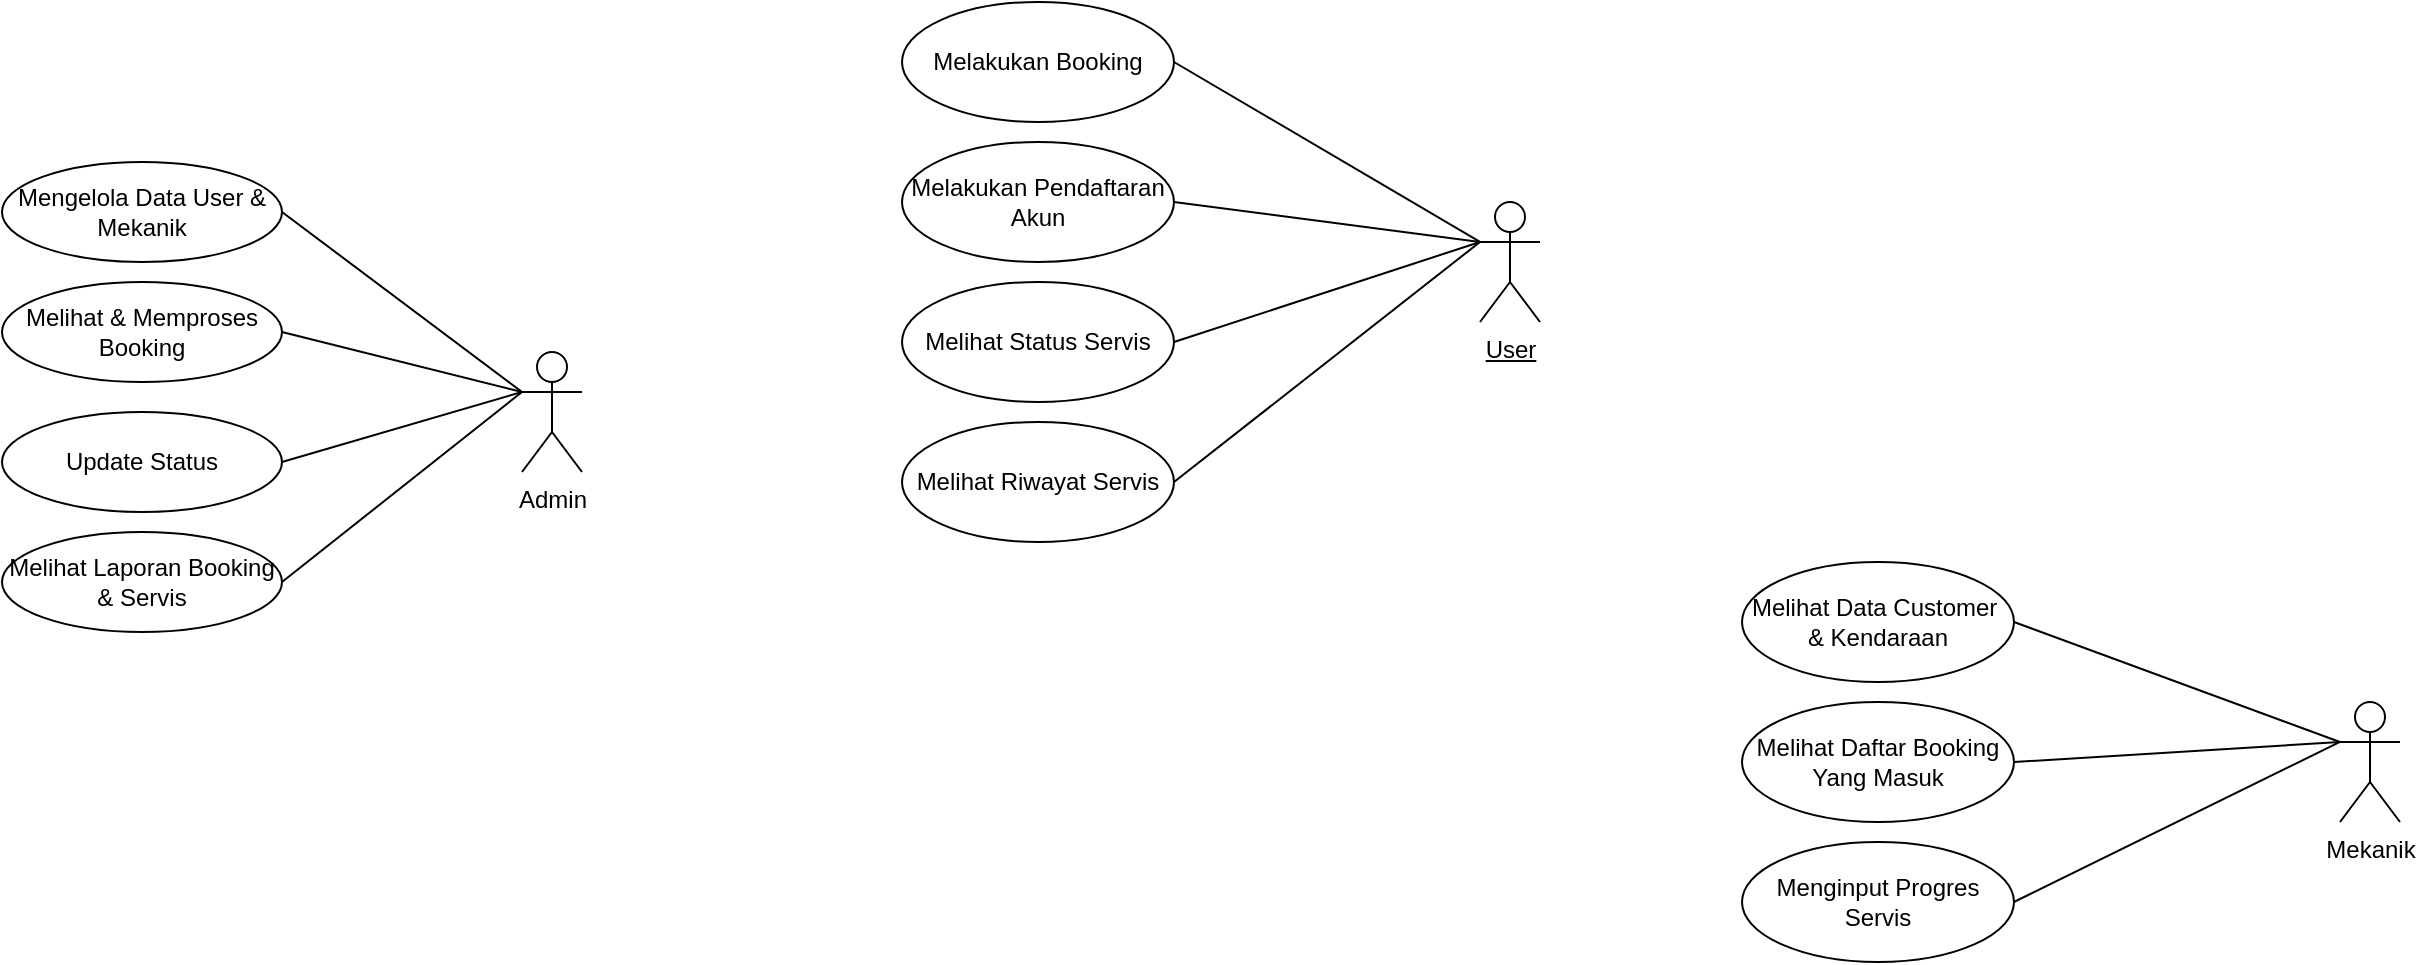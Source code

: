 <mxfile version="27.1.4" pages="4">
  <diagram id="R8mzYRcHwPkZwP7E-xdO" name="Use Case">
    <mxGraphModel dx="2556" dy="1229" grid="1" gridSize="10" guides="1" tooltips="1" connect="1" arrows="1" fold="1" page="1" pageScale="1" pageWidth="827" pageHeight="1169" math="0" shadow="0">
      <root>
        <mxCell id="0" />
        <mxCell id="1" parent="0" />
        <mxCell id="UBQA_25l4xfeIy-XqXxL-2" value="Admin" style="shape=umlActor;verticalLabelPosition=bottom;verticalAlign=top;html=1;outlineConnect=0;" vertex="1" parent="1">
          <mxGeometry x="-270" y="595" width="30" height="60" as="geometry" />
        </mxCell>
        <mxCell id="UBQA_25l4xfeIy-XqXxL-3" value="Mengelola Data User &amp;amp; Mekanik" style="ellipse;whiteSpace=wrap;html=1;" vertex="1" parent="1">
          <mxGeometry x="-530" y="500" width="140" height="50" as="geometry" />
        </mxCell>
        <mxCell id="UBQA_25l4xfeIy-XqXxL-4" value="" style="endArrow=none;html=1;rounded=0;entryX=0;entryY=0.333;entryDx=0;entryDy=0;entryPerimeter=0;exitX=1;exitY=0.5;exitDx=0;exitDy=0;" edge="1" parent="1" source="UBQA_25l4xfeIy-XqXxL-3" target="UBQA_25l4xfeIy-XqXxL-2">
          <mxGeometry width="50" height="50" relative="1" as="geometry">
            <mxPoint x="-390" y="625" as="sourcePoint" />
            <mxPoint x="-340" y="575" as="targetPoint" />
          </mxGeometry>
        </mxCell>
        <mxCell id="UBQA_25l4xfeIy-XqXxL-5" value="Melihat &amp;amp; Memproses Booking" style="ellipse;whiteSpace=wrap;html=1;" vertex="1" parent="1">
          <mxGeometry x="-530" y="560" width="140" height="50" as="geometry" />
        </mxCell>
        <mxCell id="UBQA_25l4xfeIy-XqXxL-6" value="" style="endArrow=none;html=1;rounded=0;entryX=0;entryY=0.333;entryDx=0;entryDy=0;entryPerimeter=0;exitX=1;exitY=0.5;exitDx=0;exitDy=0;" edge="1" parent="1" source="UBQA_25l4xfeIy-XqXxL-5" target="UBQA_25l4xfeIy-XqXxL-2">
          <mxGeometry width="50" height="50" relative="1" as="geometry">
            <mxPoint x="-370" y="599.71" as="sourcePoint" />
            <mxPoint x="-260" y="599.71" as="targetPoint" />
          </mxGeometry>
        </mxCell>
        <mxCell id="UBQA_25l4xfeIy-XqXxL-7" value="Update Status" style="ellipse;whiteSpace=wrap;html=1;" vertex="1" parent="1">
          <mxGeometry x="-530" y="625" width="140" height="50" as="geometry" />
        </mxCell>
        <mxCell id="UBQA_25l4xfeIy-XqXxL-8" value="" style="endArrow=none;html=1;rounded=0;entryX=0;entryY=0.333;entryDx=0;entryDy=0;entryPerimeter=0;exitX=1;exitY=0.5;exitDx=0;exitDy=0;" edge="1" parent="1" source="UBQA_25l4xfeIy-XqXxL-7" target="UBQA_25l4xfeIy-XqXxL-2">
          <mxGeometry width="50" height="50" relative="1" as="geometry">
            <mxPoint x="-370" y="625" as="sourcePoint" />
            <mxPoint x="-260" y="565" as="targetPoint" />
          </mxGeometry>
        </mxCell>
        <mxCell id="UBQA_25l4xfeIy-XqXxL-9" value="Melihat Laporan Booking &amp;amp; Servis" style="ellipse;whiteSpace=wrap;html=1;" vertex="1" parent="1">
          <mxGeometry x="-530" y="685" width="140" height="50" as="geometry" />
        </mxCell>
        <mxCell id="UBQA_25l4xfeIy-XqXxL-10" value="" style="endArrow=none;html=1;rounded=0;exitX=1;exitY=0.5;exitDx=0;exitDy=0;entryX=0;entryY=0.333;entryDx=0;entryDy=0;entryPerimeter=0;" edge="1" parent="1" source="UBQA_25l4xfeIy-XqXxL-9" target="UBQA_25l4xfeIy-XqXxL-2">
          <mxGeometry width="50" height="50" relative="1" as="geometry">
            <mxPoint x="-370" y="750" as="sourcePoint" />
            <mxPoint x="-280" y="525" as="targetPoint" />
          </mxGeometry>
        </mxCell>
        <mxCell id="UBQA_25l4xfeIy-XqXxL-20" value="&lt;u&gt;User&lt;/u&gt;" style="shape=umlActor;verticalLabelPosition=bottom;verticalAlign=top;html=1;outlineConnect=0;" vertex="1" parent="1">
          <mxGeometry x="209" y="520" width="30" height="60" as="geometry" />
        </mxCell>
        <mxCell id="UBQA_25l4xfeIy-XqXxL-21" value="Melakukan Booking" style="ellipse;whiteSpace=wrap;html=1;" vertex="1" parent="1">
          <mxGeometry x="-80" y="420" width="136" height="60" as="geometry" />
        </mxCell>
        <mxCell id="UBQA_25l4xfeIy-XqXxL-22" value="" style="endArrow=none;html=1;rounded=0;entryX=0;entryY=0.333;entryDx=0;entryDy=0;entryPerimeter=0;exitX=1;exitY=0.5;exitDx=0;exitDy=0;" edge="1" parent="1" source="UBQA_25l4xfeIy-XqXxL-21" target="UBQA_25l4xfeIy-XqXxL-20">
          <mxGeometry width="50" height="50" relative="1" as="geometry">
            <mxPoint x="139" y="580" as="sourcePoint" />
            <mxPoint x="189" y="530" as="targetPoint" />
          </mxGeometry>
        </mxCell>
        <mxCell id="UBQA_25l4xfeIy-XqXxL-23" value="Melakukan Pendaftaran Akun" style="ellipse;whiteSpace=wrap;html=1;" vertex="1" parent="1">
          <mxGeometry x="-80" y="490" width="136" height="60" as="geometry" />
        </mxCell>
        <mxCell id="UBQA_25l4xfeIy-XqXxL-24" value="" style="endArrow=none;html=1;rounded=0;entryX=0;entryY=0.333;entryDx=0;entryDy=0;entryPerimeter=0;exitX=1;exitY=0.5;exitDx=0;exitDy=0;" edge="1" parent="1" source="UBQA_25l4xfeIy-XqXxL-23" target="UBQA_25l4xfeIy-XqXxL-20">
          <mxGeometry width="50" height="50" relative="1" as="geometry">
            <mxPoint x="79" y="489.67" as="sourcePoint" />
            <mxPoint x="232" y="489.67" as="targetPoint" />
          </mxGeometry>
        </mxCell>
        <mxCell id="UBQA_25l4xfeIy-XqXxL-25" value="Melihat Status Servis" style="ellipse;whiteSpace=wrap;html=1;" vertex="1" parent="1">
          <mxGeometry x="-80" y="560" width="136" height="60" as="geometry" />
        </mxCell>
        <mxCell id="UBQA_25l4xfeIy-XqXxL-26" value="" style="endArrow=none;html=1;rounded=0;entryX=0;entryY=0.333;entryDx=0;entryDy=0;entryPerimeter=0;exitX=1;exitY=0.5;exitDx=0;exitDy=0;" edge="1" parent="1" source="UBQA_25l4xfeIy-XqXxL-25" target="UBQA_25l4xfeIy-XqXxL-20">
          <mxGeometry width="50" height="50" relative="1" as="geometry">
            <mxPoint x="59" y="580" as="sourcePoint" />
            <mxPoint x="212" y="510" as="targetPoint" />
          </mxGeometry>
        </mxCell>
        <mxCell id="UBQA_25l4xfeIy-XqXxL-27" value="Melihat Riwayat Servis" style="ellipse;whiteSpace=wrap;html=1;" vertex="1" parent="1">
          <mxGeometry x="-80" y="630" width="136" height="60" as="geometry" />
        </mxCell>
        <mxCell id="UBQA_25l4xfeIy-XqXxL-28" value="" style="endArrow=none;html=1;rounded=0;exitX=1;exitY=0.5;exitDx=0;exitDy=0;entryX=0;entryY=0.333;entryDx=0;entryDy=0;entryPerimeter=0;" edge="1" parent="1" source="UBQA_25l4xfeIy-XqXxL-27" target="UBQA_25l4xfeIy-XqXxL-20">
          <mxGeometry width="50" height="50" relative="1" as="geometry">
            <mxPoint x="69" y="710" as="sourcePoint" />
            <mxPoint x="209" y="450" as="targetPoint" />
          </mxGeometry>
        </mxCell>
        <mxCell id="UBQA_25l4xfeIy-XqXxL-30" value="Mekanik" style="shape=umlActor;verticalLabelPosition=bottom;verticalAlign=top;html=1;outlineConnect=0;" vertex="1" parent="1">
          <mxGeometry x="639" y="770" width="30" height="60" as="geometry" />
        </mxCell>
        <mxCell id="UBQA_25l4xfeIy-XqXxL-31" value="Melihat Data Customer&amp;nbsp; &amp;amp;&lt;span style=&quot;background-color: transparent; color: light-dark(rgb(0, 0, 0), rgb(255, 255, 255));&quot;&gt;&amp;nbsp;Kendaraan&lt;/span&gt;" style="ellipse;whiteSpace=wrap;html=1;" vertex="1" parent="1">
          <mxGeometry x="340" y="700" width="136" height="60" as="geometry" />
        </mxCell>
        <mxCell id="UBQA_25l4xfeIy-XqXxL-32" value="" style="endArrow=none;html=1;rounded=0;entryX=0;entryY=0.333;entryDx=0;entryDy=0;entryPerimeter=0;exitX=1;exitY=0.5;exitDx=0;exitDy=0;" edge="1" parent="1" source="UBQA_25l4xfeIy-XqXxL-31" target="UBQA_25l4xfeIy-XqXxL-30">
          <mxGeometry width="50" height="50" relative="1" as="geometry">
            <mxPoint x="519" y="800" as="sourcePoint" />
            <mxPoint x="569" y="750" as="targetPoint" />
          </mxGeometry>
        </mxCell>
        <mxCell id="UBQA_25l4xfeIy-XqXxL-33" value="Melihat Daftar Booking Yang Masuk" style="ellipse;whiteSpace=wrap;html=1;" vertex="1" parent="1">
          <mxGeometry x="340" y="770" width="136" height="60" as="geometry" />
        </mxCell>
        <mxCell id="UBQA_25l4xfeIy-XqXxL-34" value="" style="endArrow=none;html=1;rounded=0;exitX=1;exitY=0.5;exitDx=0;exitDy=0;entryX=0;entryY=0.333;entryDx=0;entryDy=0;entryPerimeter=0;" edge="1" parent="1" source="UBQA_25l4xfeIy-XqXxL-33" target="UBQA_25l4xfeIy-XqXxL-30">
          <mxGeometry width="50" height="50" relative="1" as="geometry">
            <mxPoint x="479" y="730" as="sourcePoint" />
            <mxPoint x="632" y="730" as="targetPoint" />
          </mxGeometry>
        </mxCell>
        <mxCell id="UBQA_25l4xfeIy-XqXxL-35" value="Menginput Progres Servis" style="ellipse;whiteSpace=wrap;html=1;" vertex="1" parent="1">
          <mxGeometry x="340" y="840" width="136" height="60" as="geometry" />
        </mxCell>
        <mxCell id="UBQA_25l4xfeIy-XqXxL-36" value="" style="endArrow=none;html=1;rounded=0;exitX=1;exitY=0.5;exitDx=0;exitDy=0;entryX=0;entryY=0.333;entryDx=0;entryDy=0;entryPerimeter=0;" edge="1" parent="1" source="UBQA_25l4xfeIy-XqXxL-35" target="UBQA_25l4xfeIy-XqXxL-30">
          <mxGeometry width="50" height="50" relative="1" as="geometry">
            <mxPoint x="479" y="860" as="sourcePoint" />
            <mxPoint x="629" y="730" as="targetPoint" />
          </mxGeometry>
        </mxCell>
      </root>
    </mxGraphModel>
  </diagram>
  <diagram name="ERD" id="cfLSvMZXCDpiU6iFN9om">
    <mxGraphModel grid="1" page="1" gridSize="10" guides="1" tooltips="1" connect="1" arrows="1" fold="1" pageScale="1" pageWidth="827" pageHeight="1169" math="0" shadow="0">
      <root>
        <mxCell id="0" />
        <mxCell id="1" parent="0" />
        <mxCell id="5Hfmln3Yv0atDt86Na0J-2" value="customer" style="rounded=0;whiteSpace=wrap;html=1;" vertex="1" parent="1">
          <mxGeometry x="320" y="420" width="120" height="60" as="geometry" />
        </mxCell>
        <mxCell id="5Hfmln3Yv0atDt86Na0J-4" value="nama_customer" style="ellipse;whiteSpace=wrap;html=1;" vertex="1" parent="1">
          <mxGeometry x="325" y="310" width="110" height="60" as="geometry" />
        </mxCell>
        <mxCell id="5Hfmln3Yv0atDt86Na0J-7" value="kendaraan" style="ellipse;whiteSpace=wrap;html=1;" vertex="1" parent="1">
          <mxGeometry x="180" y="415" width="110" height="70" as="geometry" />
        </mxCell>
        <mxCell id="5Hfmln3Yv0atDt86Na0J-26" value="booking" style="rhombus;whiteSpace=wrap;html=1;" vertex="1" parent="1">
          <mxGeometry x="612.5" y="410" width="80" height="80" as="geometry" />
        </mxCell>
        <mxCell id="5Hfmln3Yv0atDt86Na0J-28" value="id_customer" style="ellipse;whiteSpace=wrap;html=1;" vertex="1" parent="1">
          <mxGeometry x="605" y="290" width="95" height="60" as="geometry" />
        </mxCell>
        <mxCell id="5Hfmln3Yv0atDt86Na0J-30" value="no_&lt;span style=&quot;background-color: transparent; color: light-dark(rgb(0, 0, 0), rgb(255, 255, 255));&quot;&gt;telp&lt;/span&gt;" style="ellipse;whiteSpace=wrap;html=1;" vertex="1" parent="1">
          <mxGeometry x="525" y="340" width="80" height="60" as="geometry" />
        </mxCell>
        <mxCell id="5Hfmln3Yv0atDt86Na0J-32" value="alamat" style="ellipse;whiteSpace=wrap;html=1;" vertex="1" parent="1">
          <mxGeometry x="692.5" y="340" width="80" height="60" as="geometry" />
        </mxCell>
        <mxCell id="5Hfmln3Yv0atDt86Na0J-34" value="harga" style="ellipse;whiteSpace=wrap;html=1;" vertex="1" parent="1">
          <mxGeometry x="692.5" y="500" width="82.5" height="60" as="geometry" />
        </mxCell>
        <mxCell id="5Hfmln3Yv0atDt86Na0J-38" value="kendaraan" style="ellipse;whiteSpace=wrap;html=1;" vertex="1" parent="1">
          <mxGeometry x="525" y="500" width="85" height="60" as="geometry" />
        </mxCell>
        <mxCell id="5Hfmln3Yv0atDt86Na0J-41" value="id_mekanik" style="ellipse;whiteSpace=wrap;html=1;" vertex="1" parent="1">
          <mxGeometry x="1105.12" y="260" width="89.76" height="60" as="geometry" />
        </mxCell>
        <mxCell id="5Hfmln3Yv0atDt86Na0J-43" value="tanggal_masuk" style="ellipse;whiteSpace=wrap;html=1;" vertex="1" parent="1">
          <mxGeometry x="1020" y="310" width="90" height="60" as="geometry" />
        </mxCell>
        <mxCell id="5Hfmln3Yv0atDt86Na0J-45" value="tanggal_selesai" style="ellipse;whiteSpace=wrap;html=1;" vertex="1" parent="1">
          <mxGeometry x="1189.88" y="310" width="90" height="60" as="geometry" />
        </mxCell>
        <mxCell id="5Hfmln3Yv0atDt86Na0J-47" value="status&amp;nbsp;" style="ellipse;whiteSpace=wrap;html=1;" vertex="1" parent="1">
          <mxGeometry x="1020" y="525" width="99.76" height="60" as="geometry" />
        </mxCell>
        <mxCell id="5Hfmln3Yv0atDt86Na0J-52" value="kendaraan" style="ellipse;whiteSpace=wrap;html=1;" vertex="1" parent="1">
          <mxGeometry x="1180" y="527.5" width="90" height="60" as="geometry" />
        </mxCell>
        <mxCell id="5Hfmln3Yv0atDt86Na0J-54" value="servis" style="rhombus;whiteSpace=wrap;html=1;" vertex="1" parent="1">
          <mxGeometry x="1110.12" y="410" width="80" height="80" as="geometry" />
        </mxCell>
        <mxCell id="5Hfmln3Yv0atDt86Na0J-55" value="mekanik" style="rounded=0;whiteSpace=wrap;html=1;" vertex="1" parent="1">
          <mxGeometry x="827" y="420" width="120" height="60" as="geometry" />
        </mxCell>
        <mxCell id="5Hfmln3Yv0atDt86Na0J-61" value="id_mekanik" style="ellipse;whiteSpace=wrap;html=1;" vertex="1" parent="1">
          <mxGeometry x="790" y="300" width="95" height="60" as="geometry" />
        </mxCell>
        <mxCell id="5Hfmln3Yv0atDt86Na0J-64" value="" style="endArrow=none;html=1;rounded=0;entryX=0;entryY=0.5;entryDx=0;entryDy=0;exitX=1;exitY=0.5;exitDx=0;exitDy=0;" edge="1" parent="1" source="5Hfmln3Yv0atDt86Na0J-7" target="5Hfmln3Yv0atDt86Na0J-2">
          <mxGeometry width="50" height="50" relative="1" as="geometry">
            <mxPoint x="250" y="530" as="sourcePoint" />
            <mxPoint x="300" y="480" as="targetPoint" />
          </mxGeometry>
        </mxCell>
        <mxCell id="5Hfmln3Yv0atDt86Na0J-65" value="nama_mekanik" style="ellipse;whiteSpace=wrap;html=1;" vertex="1" parent="1">
          <mxGeometry x="900" y="300" width="90" height="60" as="geometry" />
        </mxCell>
        <mxCell id="5Hfmln3Yv0atDt86Na0J-67" value="spesialis" style="ellipse;whiteSpace=wrap;html=1;" vertex="1" parent="1">
          <mxGeometry x="790" y="535" width="80" height="55" as="geometry" />
        </mxCell>
        <mxCell id="5Hfmln3Yv0atDt86Na0J-69" value="no_telp" style="ellipse;whiteSpace=wrap;html=1;" vertex="1" parent="1">
          <mxGeometry x="900" y="537.5" width="80" height="50" as="geometry" />
        </mxCell>
        <mxCell id="5Hfmln3Yv0atDt86Na0J-71" value="" style="endArrow=none;html=1;rounded=0;exitX=1;exitY=0.5;exitDx=0;exitDy=0;entryX=0;entryY=0.5;entryDx=0;entryDy=0;" edge="1" parent="1" source="5Hfmln3Yv0atDt86Na0J-55" target="5Hfmln3Yv0atDt86Na0J-54">
          <mxGeometry width="50" height="50" relative="1" as="geometry">
            <mxPoint x="1010" y="480" as="sourcePoint" />
            <mxPoint x="1060" y="430" as="targetPoint" />
          </mxGeometry>
        </mxCell>
        <mxCell id="5Hfmln3Yv0atDt86Na0J-73" value="" style="endArrow=none;html=1;rounded=0;entryX=0;entryY=0;entryDx=0;entryDy=0;exitX=0.669;exitY=1.021;exitDx=0;exitDy=0;exitPerimeter=0;" edge="1" parent="1" source="5Hfmln3Yv0atDt86Na0J-43" target="5Hfmln3Yv0atDt86Na0J-54">
          <mxGeometry width="50" height="50" relative="1" as="geometry">
            <mxPoint x="1050" y="530" as="sourcePoint" />
            <mxPoint x="1100" y="480" as="targetPoint" />
          </mxGeometry>
        </mxCell>
        <mxCell id="5Hfmln3Yv0atDt86Na0J-74" value="" style="endArrow=none;html=1;rounded=0;exitX=0.5;exitY=0;exitDx=0;exitDy=0;" edge="1" parent="1" source="5Hfmln3Yv0atDt86Na0J-54" target="5Hfmln3Yv0atDt86Na0J-41">
          <mxGeometry width="50" height="50" relative="1" as="geometry">
            <mxPoint x="1130" y="420" as="sourcePoint" />
            <mxPoint x="1180" y="370" as="targetPoint" />
          </mxGeometry>
        </mxCell>
        <mxCell id="5Hfmln3Yv0atDt86Na0J-75" value="" style="endArrow=none;html=1;rounded=0;exitX=1;exitY=0;exitDx=0;exitDy=0;entryX=0.329;entryY=1.036;entryDx=0;entryDy=0;entryPerimeter=0;" edge="1" parent="1" source="5Hfmln3Yv0atDt86Na0J-54" target="5Hfmln3Yv0atDt86Na0J-45">
          <mxGeometry width="50" height="50" relative="1" as="geometry">
            <mxPoint x="1260" y="460" as="sourcePoint" />
            <mxPoint x="1310" y="410" as="targetPoint" />
          </mxGeometry>
        </mxCell>
        <mxCell id="5Hfmln3Yv0atDt86Na0J-76" value="" style="endArrow=none;html=1;rounded=0;entryX=0;entryY=1;entryDx=0;entryDy=0;exitX=0.5;exitY=0;exitDx=0;exitDy=0;" edge="1" parent="1" source="5Hfmln3Yv0atDt86Na0J-47" target="5Hfmln3Yv0atDt86Na0J-54">
          <mxGeometry width="50" height="50" relative="1" as="geometry">
            <mxPoint x="1030" y="540" as="sourcePoint" />
            <mxPoint x="1080" y="490" as="targetPoint" />
          </mxGeometry>
        </mxCell>
        <mxCell id="5Hfmln3Yv0atDt86Na0J-78" value="" style="endArrow=none;html=1;rounded=0;entryX=1;entryY=1;entryDx=0;entryDy=0;exitX=0.5;exitY=0;exitDx=0;exitDy=0;" edge="1" parent="1" source="5Hfmln3Yv0atDt86Na0J-52" target="5Hfmln3Yv0atDt86Na0J-54">
          <mxGeometry width="50" height="50" relative="1" as="geometry">
            <mxPoint x="1230" y="520" as="sourcePoint" />
            <mxPoint x="1280" y="470" as="targetPoint" />
          </mxGeometry>
        </mxCell>
        <mxCell id="5Hfmln3Yv0atDt86Na0J-79" value="" style="endArrow=none;html=1;rounded=0;entryX=0.5;entryY=1;entryDx=0;entryDy=0;exitX=0.75;exitY=0;exitDx=0;exitDy=0;" edge="1" parent="1" source="5Hfmln3Yv0atDt86Na0J-55" target="5Hfmln3Yv0atDt86Na0J-65">
          <mxGeometry width="50" height="50" relative="1" as="geometry">
            <mxPoint x="940" y="430" as="sourcePoint" />
            <mxPoint x="990" y="380" as="targetPoint" />
          </mxGeometry>
        </mxCell>
        <mxCell id="5Hfmln3Yv0atDt86Na0J-80" value="" style="endArrow=none;html=1;rounded=0;entryX=0.5;entryY=1;entryDx=0;entryDy=0;exitX=0.25;exitY=0;exitDx=0;exitDy=0;" edge="1" parent="1" source="5Hfmln3Yv0atDt86Na0J-55" target="5Hfmln3Yv0atDt86Na0J-61">
          <mxGeometry width="50" height="50" relative="1" as="geometry">
            <mxPoint x="810" y="440" as="sourcePoint" />
            <mxPoint x="860" y="390" as="targetPoint" />
          </mxGeometry>
        </mxCell>
        <mxCell id="5Hfmln3Yv0atDt86Na0J-81" value="" style="endArrow=none;html=1;rounded=0;entryX=0.25;entryY=1;entryDx=0;entryDy=0;exitX=0.5;exitY=0;exitDx=0;exitDy=0;" edge="1" parent="1" source="5Hfmln3Yv0atDt86Na0J-67" target="5Hfmln3Yv0atDt86Na0J-55">
          <mxGeometry width="50" height="50" relative="1" as="geometry">
            <mxPoint x="830" y="550" as="sourcePoint" />
            <mxPoint x="880" y="500" as="targetPoint" />
          </mxGeometry>
        </mxCell>
        <mxCell id="5Hfmln3Yv0atDt86Na0J-82" value="" style="endArrow=none;html=1;rounded=0;entryX=0.75;entryY=1;entryDx=0;entryDy=0;exitX=0.5;exitY=0;exitDx=0;exitDy=0;" edge="1" parent="1" source="5Hfmln3Yv0atDt86Na0J-69" target="5Hfmln3Yv0atDt86Na0J-55">
          <mxGeometry width="50" height="50" relative="1" as="geometry">
            <mxPoint x="930" y="540" as="sourcePoint" />
            <mxPoint x="980" y="490" as="targetPoint" />
          </mxGeometry>
        </mxCell>
        <mxCell id="5Hfmln3Yv0atDt86Na0J-83" value="" style="endArrow=none;html=1;rounded=0;exitX=1;exitY=0.5;exitDx=0;exitDy=0;entryX=0;entryY=0.5;entryDx=0;entryDy=0;" edge="1" parent="1" source="5Hfmln3Yv0atDt86Na0J-26" target="5Hfmln3Yv0atDt86Na0J-55">
          <mxGeometry width="50" height="50" relative="1" as="geometry">
            <mxPoint x="730" y="490" as="sourcePoint" />
            <mxPoint x="780" y="440" as="targetPoint" />
          </mxGeometry>
        </mxCell>
        <mxCell id="5Hfmln3Yv0atDt86Na0J-84" value="" style="endArrow=none;html=1;rounded=0;exitX=1;exitY=0;exitDx=0;exitDy=0;" edge="1" parent="1" source="5Hfmln3Yv0atDt86Na0J-38" target="5Hfmln3Yv0atDt86Na0J-26">
          <mxGeometry width="50" height="50" relative="1" as="geometry">
            <mxPoint x="620" y="580" as="sourcePoint" />
            <mxPoint x="670" y="530" as="targetPoint" />
          </mxGeometry>
        </mxCell>
        <mxCell id="5Hfmln3Yv0atDt86Na0J-85" value="" style="endArrow=none;html=1;rounded=0;entryX=1;entryY=1;entryDx=0;entryDy=0;exitX=0;exitY=0;exitDx=0;exitDy=0;" edge="1" parent="1" source="5Hfmln3Yv0atDt86Na0J-34" target="5Hfmln3Yv0atDt86Na0J-26">
          <mxGeometry width="50" height="50" relative="1" as="geometry">
            <mxPoint x="640" y="600" as="sourcePoint" />
            <mxPoint x="690" y="550" as="targetPoint" />
          </mxGeometry>
        </mxCell>
        <mxCell id="5Hfmln3Yv0atDt86Na0J-87" value="" style="endArrow=none;html=1;rounded=0;entryX=1;entryY=1;entryDx=0;entryDy=0;exitX=0;exitY=0;exitDx=0;exitDy=0;" edge="1" parent="1" source="5Hfmln3Yv0atDt86Na0J-26" target="5Hfmln3Yv0atDt86Na0J-30">
          <mxGeometry width="50" height="50" relative="1" as="geometry">
            <mxPoint x="530" y="510" as="sourcePoint" />
            <mxPoint x="580" y="460" as="targetPoint" />
          </mxGeometry>
        </mxCell>
        <mxCell id="5Hfmln3Yv0atDt86Na0J-88" value="" style="endArrow=none;html=1;rounded=0;entryX=0;entryY=1;entryDx=0;entryDy=0;exitX=1;exitY=0;exitDx=0;exitDy=0;" edge="1" parent="1" source="5Hfmln3Yv0atDt86Na0J-26" target="5Hfmln3Yv0atDt86Na0J-32">
          <mxGeometry width="50" height="50" relative="1" as="geometry">
            <mxPoint x="680" y="465" as="sourcePoint" />
            <mxPoint x="730" y="415" as="targetPoint" />
          </mxGeometry>
        </mxCell>
        <mxCell id="5Hfmln3Yv0atDt86Na0J-89" value="" style="endArrow=none;html=1;rounded=0;entryX=0.5;entryY=0;entryDx=0;entryDy=0;" edge="1" parent="1" source="5Hfmln3Yv0atDt86Na0J-28" target="5Hfmln3Yv0atDt86Na0J-26">
          <mxGeometry width="50" height="50" relative="1" as="geometry">
            <mxPoint x="652.5" y="400" as="sourcePoint" />
            <mxPoint x="650" y="410" as="targetPoint" />
          </mxGeometry>
        </mxCell>
        <mxCell id="5Hfmln3Yv0atDt86Na0J-90" value="" style="endArrow=none;html=1;rounded=0;exitX=1;exitY=0.5;exitDx=0;exitDy=0;entryX=0;entryY=0.5;entryDx=0;entryDy=0;curved=0;labelBackgroundColor=default;" edge="1" parent="1" source="5Hfmln3Yv0atDt86Na0J-2" target="5Hfmln3Yv0atDt86Na0J-26">
          <mxGeometry width="50" height="50" relative="1" as="geometry">
            <mxPoint x="490" y="480" as="sourcePoint" />
            <mxPoint x="540" y="430" as="targetPoint" />
          </mxGeometry>
        </mxCell>
        <mxCell id="5Hfmln3Yv0atDt86Na0J-91" value="" style="endArrow=none;html=1;rounded=0;entryX=0.5;entryY=1;entryDx=0;entryDy=0;" edge="1" parent="1" source="5Hfmln3Yv0atDt86Na0J-2" target="5Hfmln3Yv0atDt86Na0J-4">
          <mxGeometry width="50" height="50" relative="1" as="geometry">
            <mxPoint x="380" y="399.289" as="sourcePoint" />
            <mxPoint x="380" y="390" as="targetPoint" />
          </mxGeometry>
        </mxCell>
        <mxCell id="5Hfmln3Yv0atDt86Na0J-93" value="" style="endArrow=none;html=1;rounded=0;" edge="1" parent="1" source="5Hfmln3Yv0atDt86Na0J-54" target="5Hfmln3Yv0atDt86Na0J-94">
          <mxGeometry width="50" height="50" relative="1" as="geometry">
            <mxPoint x="1190" y="500" as="sourcePoint" />
            <mxPoint x="1260.711" y="450" as="targetPoint" />
          </mxGeometry>
        </mxCell>
        <mxCell id="5Hfmln3Yv0atDt86Na0J-94" value="detail servis" style="rounded=0;whiteSpace=wrap;html=1;" vertex="1" parent="1">
          <mxGeometry x="1370.001" y="420" width="120" height="60" as="geometry" />
        </mxCell>
        <mxCell id="5Hfmln3Yv0atDt86Na0J-95" value="" style="endArrow=none;html=1;rounded=0;" edge="1" parent="1" source="5Hfmln3Yv0atDt86Na0J-54" target="5Hfmln3Yv0atDt86Na0J-96">
          <mxGeometry width="50" height="50" relative="1" as="geometry">
            <mxPoint x="1150" y="540" as="sourcePoint" />
            <mxPoint x="1150" y="560.711" as="targetPoint" />
          </mxGeometry>
        </mxCell>
        <mxCell id="5Hfmln3Yv0atDt86Na0J-96" value="servis_id" style="ellipse;whiteSpace=wrap;html=1;" vertex="1" parent="1">
          <mxGeometry x="1105.12" y="585" width="90" height="59.29" as="geometry" />
        </mxCell>
        <mxCell id="5Hfmln3Yv0atDt86Na0J-98" value="" style="endArrow=none;html=1;rounded=0;" edge="1" parent="1" source="5Hfmln3Yv0atDt86Na0J-94" target="5Hfmln3Yv0atDt86Na0J-99">
          <mxGeometry width="50" height="50" relative="1" as="geometry">
            <mxPoint x="1430.001" y="399.289" as="sourcePoint" />
            <mxPoint x="1430.001" y="349.289" as="targetPoint" />
          </mxGeometry>
        </mxCell>
        <mxCell id="5Hfmln3Yv0atDt86Na0J-99" value="servis_id" style="ellipse;whiteSpace=wrap;html=1;" vertex="1" parent="1">
          <mxGeometry x="1385" y="304.64" width="90" height="50.71" as="geometry" />
        </mxCell>
        <mxCell id="5Hfmln3Yv0atDt86Na0J-105" value="jumlah" style="ellipse;whiteSpace=wrap;html=1;" vertex="1" parent="1">
          <mxGeometry x="1320" y="530" width="80" height="50" as="geometry" />
        </mxCell>
        <mxCell id="5Hfmln3Yv0atDt86Na0J-106" value="harga_satuan" style="ellipse;whiteSpace=wrap;html=1;" vertex="1" parent="1">
          <mxGeometry x="1440" y="527.5" width="80" height="52.5" as="geometry" />
        </mxCell>
        <mxCell id="5Hfmln3Yv0atDt86Na0J-107" value="" style="endArrow=none;html=1;rounded=0;entryX=0.25;entryY=1;entryDx=0;entryDy=0;exitX=0.5;exitY=0;exitDx=0;exitDy=0;" edge="1" parent="1" source="5Hfmln3Yv0atDt86Na0J-105" target="5Hfmln3Yv0atDt86Na0J-94">
          <mxGeometry width="50" height="50" relative="1" as="geometry">
            <mxPoint x="1380" y="640" as="sourcePoint" />
            <mxPoint x="1430" y="590" as="targetPoint" />
          </mxGeometry>
        </mxCell>
        <mxCell id="5Hfmln3Yv0atDt86Na0J-108" value="" style="endArrow=none;html=1;rounded=0;entryX=0.75;entryY=1;entryDx=0;entryDy=0;exitX=0.5;exitY=0;exitDx=0;exitDy=0;" edge="1" parent="1" source="5Hfmln3Yv0atDt86Na0J-106" target="5Hfmln3Yv0atDt86Na0J-94">
          <mxGeometry width="50" height="50" relative="1" as="geometry">
            <mxPoint x="1450" y="660" as="sourcePoint" />
            <mxPoint x="1500" y="610" as="targetPoint" />
          </mxGeometry>
        </mxCell>
        <mxCell id="aLCFLHjFi493bA3_TyHB-1" value="" style="endArrow=none;html=1;rounded=0;entryX=0.5;entryY=1;entryDx=0;entryDy=0;exitX=0.5;exitY=0;exitDx=0;exitDy=0;" edge="1" parent="1" source="aLCFLHjFi493bA3_TyHB-3" target="5Hfmln3Yv0atDt86Na0J-2">
          <mxGeometry width="50" height="50" relative="1" as="geometry">
            <mxPoint x="380" y="560" as="sourcePoint" />
            <mxPoint x="390" y="500" as="targetPoint" />
          </mxGeometry>
        </mxCell>
        <mxCell id="aLCFLHjFi493bA3_TyHB-3" value="id_customer" style="ellipse;whiteSpace=wrap;html=1;" vertex="1" parent="1">
          <mxGeometry x="335" y="537.5" width="90" height="55" as="geometry" />
        </mxCell>
        <mxCell id="aLCFLHjFi493bA3_TyHB-15" value="" style="shape=partialRectangle;whiteSpace=wrap;html=1;right=0;top=0;bottom=0;fillColor=none;routingCenterX=-0.5;" vertex="1" parent="1">
          <mxGeometry x="598" y="440" width="7" height="20" as="geometry" />
        </mxCell>
        <mxCell id="aLCFLHjFi493bA3_TyHB-16" value="" style="shape=partialRectangle;whiteSpace=wrap;html=1;top=0;bottom=0;fillColor=none;" vertex="1" parent="1">
          <mxGeometry x="1340" y="440" width="10" height="20" as="geometry" />
        </mxCell>
        <mxCell id="aLCFLHjFi493bA3_TyHB-17" value="" style="shape=partialRectangle;whiteSpace=wrap;html=1;right=0;top=0;bottom=0;fillColor=none;routingCenterX=-0.5;" vertex="1" parent="1">
          <mxGeometry x="817" y="440" width="10" height="20" as="geometry" />
        </mxCell>
        <mxCell id="aLCFLHjFi493bA3_TyHB-25" value="" style="shape=partialRectangle;whiteSpace=wrap;html=1;right=0;top=0;bottom=0;fillColor=none;routingCenterX=-0.5;" vertex="1" parent="1">
          <mxGeometry x="1105" y="440" width="5" height="20" as="geometry" />
        </mxCell>
      </root>
    </mxGraphModel>
  </diagram>
  <diagram id="qoQNEd6I6heRLG3mdCHP" name="CDM">
    <mxGraphModel grid="1" page="1" gridSize="10" guides="1" tooltips="1" connect="1" arrows="1" fold="1" pageScale="1" pageWidth="827" pageHeight="1169" math="0" shadow="0">
      <root>
        <mxCell id="0" />
        <mxCell id="1" parent="0" />
        <mxCell id="XKNDQUs4iomfCCcJHiu7-1" value="Customer" style="swimlane;whiteSpace=wrap;html=1;startSize=23;" vertex="1" parent="1">
          <mxGeometry x="110" y="150" width="160" height="200" as="geometry">
            <mxRectangle x="110" y="150" width="80" height="30" as="alternateBounds" />
          </mxGeometry>
        </mxCell>
        <mxCell id="XKNDQUs4iomfCCcJHiu7-2" value="id_customer (PK)" style="text;html=1;align=center;verticalAlign=middle;whiteSpace=wrap;rounded=0;" vertex="1" parent="XKNDQUs4iomfCCcJHiu7-1">
          <mxGeometry y="50" width="123" height="20" as="geometry" />
        </mxCell>
        <mxCell id="XKNDQUs4iomfCCcJHiu7-3" value="nama" style="text;html=1;align=center;verticalAlign=middle;whiteSpace=wrap;rounded=0;" vertex="1" parent="XKNDQUs4iomfCCcJHiu7-1">
          <mxGeometry x="16" y="74" width="27" height="20" as="geometry" />
        </mxCell>
        <mxCell id="XKNDQUs4iomfCCcJHiu7-4" value="no_telp" style="text;html=1;align=center;verticalAlign=middle;whiteSpace=wrap;rounded=0;" vertex="1" parent="XKNDQUs4iomfCCcJHiu7-1">
          <mxGeometry x="12" y="102" width="45" height="20" as="geometry" />
        </mxCell>
        <mxCell id="XKNDQUs4iomfCCcJHiu7-5" value="alamat" style="text;html=1;align=center;verticalAlign=middle;whiteSpace=wrap;rounded=0;" vertex="1" parent="XKNDQUs4iomfCCcJHiu7-1">
          <mxGeometry x="12" y="131" width="40" height="20" as="geometry" />
        </mxCell>
        <mxCell id="XKNDQUs4iomfCCcJHiu7-6" value="Kendaraan" style="text;html=1;align=center;verticalAlign=middle;whiteSpace=wrap;rounded=0;" vertex="1" parent="XKNDQUs4iomfCCcJHiu7-1">
          <mxGeometry x="12" y="161" width="56" height="20" as="geometry" />
        </mxCell>
        <mxCell id="XKNDQUs4iomfCCcJHiu7-11" value="Mekanik" style="swimlane;whiteSpace=wrap;html=1;startSize=23;" vertex="1" parent="1">
          <mxGeometry x="333" y="150" width="160" height="170" as="geometry">
            <mxRectangle x="110" y="150" width="80" height="30" as="alternateBounds" />
          </mxGeometry>
        </mxCell>
        <mxCell id="XKNDQUs4iomfCCcJHiu7-12" value="id_mekanik (PK)" style="text;html=1;align=center;verticalAlign=middle;whiteSpace=wrap;rounded=0;" vertex="1" parent="XKNDQUs4iomfCCcJHiu7-11">
          <mxGeometry y="50" width="123" height="20" as="geometry" />
        </mxCell>
        <mxCell id="XKNDQUs4iomfCCcJHiu7-13" value="nama" style="text;html=1;align=center;verticalAlign=middle;whiteSpace=wrap;rounded=0;" vertex="1" parent="XKNDQUs4iomfCCcJHiu7-11">
          <mxGeometry x="16" y="74" width="27" height="20" as="geometry" />
        </mxCell>
        <mxCell id="XKNDQUs4iomfCCcJHiu7-14" value="&lt;p&gt;spesialis&lt;/p&gt;" style="text;html=1;align=center;verticalAlign=middle;whiteSpace=wrap;rounded=0;" vertex="1" parent="XKNDQUs4iomfCCcJHiu7-11">
          <mxGeometry x="12" y="102" width="45" height="20" as="geometry" />
        </mxCell>
        <mxCell id="XKNDQUs4iomfCCcJHiu7-15" value="no_telp" style="text;html=1;align=center;verticalAlign=middle;whiteSpace=wrap;rounded=0;" vertex="1" parent="XKNDQUs4iomfCCcJHiu7-11">
          <mxGeometry x="12" y="131" width="40" height="20" as="geometry" />
        </mxCell>
        <mxCell id="XKNDQUs4iomfCCcJHiu7-18" value="Booking" style="swimlane;whiteSpace=wrap;html=1;startSize=23;" vertex="1" parent="1">
          <mxGeometry x="110" y="-110" width="160" height="200" as="geometry">
            <mxRectangle x="110" y="150" width="80" height="30" as="alternateBounds" />
          </mxGeometry>
        </mxCell>
        <mxCell id="XKNDQUs4iomfCCcJHiu7-19" value="id_booking (PK)" style="text;html=1;align=center;verticalAlign=middle;whiteSpace=wrap;rounded=0;" vertex="1" parent="XKNDQUs4iomfCCcJHiu7-18">
          <mxGeometry y="40" width="123" height="20" as="geometry" />
        </mxCell>
        <mxCell id="XKNDQUs4iomfCCcJHiu7-20" value="id_customer (FK)" style="text;html=1;align=center;verticalAlign=middle;whiteSpace=wrap;rounded=0;" vertex="1" parent="XKNDQUs4iomfCCcJHiu7-18">
          <mxGeometry x="9" y="70" width="114" height="20" as="geometry" />
        </mxCell>
        <mxCell id="XKNDQUs4iomfCCcJHiu7-21" value="id_mekanik (FK)" style="text;html=1;align=center;verticalAlign=middle;whiteSpace=wrap;rounded=0;" vertex="1" parent="XKNDQUs4iomfCCcJHiu7-18">
          <mxGeometry x="2.5" y="102" width="118" height="20" as="geometry" />
        </mxCell>
        <mxCell id="XKNDQUs4iomfCCcJHiu7-22" value="kendaraan" style="text;html=1;align=center;verticalAlign=middle;whiteSpace=wrap;rounded=0;" vertex="1" parent="XKNDQUs4iomfCCcJHiu7-18">
          <mxGeometry x="12" y="131" width="58" height="20" as="geometry" />
        </mxCell>
        <mxCell id="XKNDQUs4iomfCCcJHiu7-23" value="harga" style="text;html=1;align=center;verticalAlign=middle;whiteSpace=wrap;rounded=0;" vertex="1" parent="XKNDQUs4iomfCCcJHiu7-18">
          <mxGeometry x="9" y="161" width="56" height="20" as="geometry" />
        </mxCell>
        <mxCell id="XKNDQUs4iomfCCcJHiu7-24" value="Servis" style="swimlane;whiteSpace=wrap;html=1;startSize=23;" vertex="1" parent="1">
          <mxGeometry x="110" y="420" width="160" height="200" as="geometry">
            <mxRectangle x="110" y="150" width="80" height="30" as="alternateBounds" />
          </mxGeometry>
        </mxCell>
        <mxCell id="XKNDQUs4iomfCCcJHiu7-25" value="servis_id (PK)" style="text;html=1;align=center;verticalAlign=middle;whiteSpace=wrap;rounded=0;" vertex="1" parent="XKNDQUs4iomfCCcJHiu7-24">
          <mxGeometry y="40" width="103" height="20" as="geometry" />
        </mxCell>
        <mxCell id="XKNDQUs4iomfCCcJHiu7-26" value="id_mekanik (FK)" style="text;html=1;align=center;verticalAlign=middle;whiteSpace=wrap;rounded=0;" vertex="1" parent="XKNDQUs4iomfCCcJHiu7-24">
          <mxGeometry x="6" y="70" width="104" height="20" as="geometry" />
        </mxCell>
        <mxCell id="XKNDQUs4iomfCCcJHiu7-27" value="kendaraan" style="text;html=1;align=center;verticalAlign=middle;whiteSpace=wrap;rounded=0;" vertex="1" parent="XKNDQUs4iomfCCcJHiu7-24">
          <mxGeometry x="2" y="98" width="80.5" height="20" as="geometry" />
        </mxCell>
        <mxCell id="XKNDQUs4iomfCCcJHiu7-28" value="tanggal_masuk" style="text;html=1;align=center;verticalAlign=middle;whiteSpace=wrap;rounded=0;" vertex="1" parent="XKNDQUs4iomfCCcJHiu7-24">
          <mxGeometry x="8" y="122" width="88" height="20" as="geometry" />
        </mxCell>
        <mxCell id="XKNDQUs4iomfCCcJHiu7-29" value="tanggal_selesai" style="text;html=1;align=center;verticalAlign=middle;whiteSpace=wrap;rounded=0;" vertex="1" parent="XKNDQUs4iomfCCcJHiu7-24">
          <mxGeometry x="4" y="149" width="98" height="20" as="geometry" />
        </mxCell>
        <mxCell id="XKNDQUs4iomfCCcJHiu7-30" value="Status" style="text;html=1;align=center;verticalAlign=middle;whiteSpace=wrap;rounded=0;" vertex="1" parent="XKNDQUs4iomfCCcJHiu7-24">
          <mxGeometry x="1" y="171" width="56" height="20" as="geometry" />
        </mxCell>
        <mxCell id="XKNDQUs4iomfCCcJHiu7-31" value="Detail Servis" style="swimlane;whiteSpace=wrap;html=1;startSize=23;" vertex="1" parent="1">
          <mxGeometry x="420" y="420" width="160" height="170" as="geometry">
            <mxRectangle x="110" y="150" width="80" height="30" as="alternateBounds" />
          </mxGeometry>
        </mxCell>
        <mxCell id="XKNDQUs4iomfCCcJHiu7-32" value="id_detail (PK)" style="text;html=1;align=center;verticalAlign=middle;whiteSpace=wrap;rounded=0;" vertex="1" parent="XKNDQUs4iomfCCcJHiu7-31">
          <mxGeometry y="40" width="103" height="20" as="geometry" />
        </mxCell>
        <mxCell id="XKNDQUs4iomfCCcJHiu7-33" value="servis_id (FK)" style="text;html=1;align=center;verticalAlign=middle;whiteSpace=wrap;rounded=0;" vertex="1" parent="XKNDQUs4iomfCCcJHiu7-31">
          <mxGeometry y="68" width="104" height="20" as="geometry" />
        </mxCell>
        <mxCell id="XKNDQUs4iomfCCcJHiu7-35" value="jumlah" style="text;html=1;align=center;verticalAlign=middle;whiteSpace=wrap;rounded=0;" vertex="1" parent="XKNDQUs4iomfCCcJHiu7-31">
          <mxGeometry y="100" width="88" height="20" as="geometry" />
        </mxCell>
        <mxCell id="XKNDQUs4iomfCCcJHiu7-36" value="harga_satuan" style="text;html=1;align=center;verticalAlign=middle;whiteSpace=wrap;rounded=0;" vertex="1" parent="XKNDQUs4iomfCCcJHiu7-31">
          <mxGeometry y="130" width="98" height="20" as="geometry" />
        </mxCell>
        <mxCell id="jQhJjz-lIZTt0dRXZver-1" value="" style="fontSize=12;html=1;endArrow=ERoneToMany;rounded=0;entryX=0.5;entryY=1;entryDx=0;entryDy=0;exitX=0.5;exitY=0;exitDx=0;exitDy=0;" edge="1" parent="1" source="XKNDQUs4iomfCCcJHiu7-1" target="XKNDQUs4iomfCCcJHiu7-18">
          <mxGeometry width="100" height="100" relative="1" as="geometry">
            <mxPoint x="320" y="60" as="sourcePoint" />
            <mxPoint x="320" y="162" as="targetPoint" />
          </mxGeometry>
        </mxCell>
        <mxCell id="oDn8no4C-FUAbJo87vZ_-1" value="" style="edgeStyle=entityRelationEdgeStyle;fontSize=12;html=1;endArrow=ERoneToMany;rounded=0;entryX=1;entryY=0.5;entryDx=0;entryDy=0;exitX=0;exitY=0.25;exitDx=0;exitDy=0;" edge="1" parent="1" source="XKNDQUs4iomfCCcJHiu7-11" target="XKNDQUs4iomfCCcJHiu7-18">
          <mxGeometry width="100" height="100" relative="1" as="geometry">
            <mxPoint x="470" y="90" as="sourcePoint" />
            <mxPoint x="360" y="410" as="targetPoint" />
          </mxGeometry>
        </mxCell>
        <mxCell id="CMt_PcgLsj-iogJInT8_-2" value="" style="edgeStyle=entityRelationEdgeStyle;fontSize=12;html=1;endArrow=ERoneToMany;rounded=0;exitX=0;exitY=0.5;exitDx=0;exitDy=0;entryX=1;entryY=0.25;entryDx=0;entryDy=0;" edge="1" parent="1" source="XKNDQUs4iomfCCcJHiu7-11" target="XKNDQUs4iomfCCcJHiu7-24">
          <mxGeometry width="100" height="100" relative="1" as="geometry">
            <mxPoint x="300" y="320" as="sourcePoint" />
            <mxPoint x="350" y="490" as="targetPoint" />
          </mxGeometry>
        </mxCell>
        <mxCell id="J7wiJlvFiiEvRkrwplUy-1" value="" style="fontSize=12;html=1;endArrow=ERoneToMany;rounded=0;entryX=0;entryY=0;entryDx=0;entryDy=0;exitX=1;exitY=0.5;exitDx=0;exitDy=0;" edge="1" parent="1" source="XKNDQUs4iomfCCcJHiu7-24" target="XKNDQUs4iomfCCcJHiu7-35">
          <mxGeometry width="100" height="100" relative="1" as="geometry">
            <mxPoint x="320" y="570" as="sourcePoint" />
            <mxPoint x="360" y="530" as="targetPoint" />
          </mxGeometry>
        </mxCell>
      </root>
    </mxGraphModel>
  </diagram>
  <diagram id="NgXIHADovxx33S32hFiJ" name="PDM">
    <mxGraphModel grid="1" page="1" gridSize="10" guides="1" tooltips="1" connect="1" arrows="1" fold="1" pageScale="1" pageWidth="827" pageHeight="1169" math="0" shadow="0">
      <root>
        <mxCell id="0" />
        <mxCell id="1" parent="0" />
        <mxCell id="5RKnt7vYb0VHadpNXU5H-1" value="" style="group" connectable="0" vertex="1" parent="1">
          <mxGeometry x="70" y="70" width="480" height="280" as="geometry" />
        </mxCell>
        <mxCell id="5RKnt7vYb0VHadpNXU5H-2" value="Customer" style="swimlane;whiteSpace=wrap;html=1;container=0;" vertex="1" parent="5RKnt7vYb0VHadpNXU5H-1">
          <mxGeometry x="10" width="470" height="200" as="geometry">
            <mxRectangle x="120" y="100" width="70" height="30" as="alternateBounds" />
          </mxGeometry>
        </mxCell>
        <mxCell id="5RKnt7vYb0VHadpNXU5H-3" value="AI" style="text;html=1;align=center;verticalAlign=middle;resizable=0;points=[];autosize=1;strokeColor=none;fillColor=none;container=0;" vertex="1" parent="5RKnt7vYb0VHadpNXU5H-2">
          <mxGeometry x="430" y="24.8" width="30" height="30" as="geometry" />
        </mxCell>
        <mxCell id="5RKnt7vYb0VHadpNXU5H-7" value="VARCHAR(100)" style="text;html=1;align=center;verticalAlign=middle;resizable=0;points=[];autosize=1;strokeColor=none;fillColor=none;container=0;" vertex="1" parent="5RKnt7vYb0VHadpNXU5H-2">
          <mxGeometry x="138" y="54.8" width="110" height="30" as="geometry" />
        </mxCell>
        <mxCell id="5RKnt7vYb0VHadpNXU5H-17" value="&lt;table&gt;&lt;tbody&gt;&lt;tr&gt;&lt;td data-col-size=&quot;sm&quot; data-end=&quot;589&quot; data-start=&quot;573&quot;&gt;&lt;/td&gt;&lt;/tr&gt;&lt;/tbody&gt;&lt;/table&gt;&lt;table&gt;&lt;tbody&gt;&lt;tr&gt;&lt;td data-col-size=&quot;sm&quot; data-end=&quot;605&quot; data-start=&quot;589&quot;&gt;TEXT&lt;/td&gt;&lt;/tr&gt;&lt;/tbody&gt;&lt;/table&gt;" style="text;html=1;align=center;verticalAlign=middle;resizable=0;points=[];autosize=1;strokeColor=none;fillColor=none;container=0;" vertex="1" parent="5RKnt7vYb0VHadpNXU5H-2">
          <mxGeometry x="138" y="109.8" width="60" height="40" as="geometry" />
        </mxCell>
        <mxCell id="5RKnt7vYb0VHadpNXU5H-18" value="&lt;table&gt;&lt;tbody&gt;&lt;tr&gt;&lt;td data-col-size=&quot;sm&quot; data-end=&quot;642&quot; data-start=&quot;626&quot;&gt;&lt;/td&gt;&lt;/tr&gt;&lt;/tbody&gt;&lt;/table&gt;&lt;table&gt;&lt;tbody&gt;&lt;tr&gt;&lt;td data-col-size=&quot;sm&quot; data-end=&quot;658&quot; data-start=&quot;642&quot;&gt;VARCHAR(100)&lt;/td&gt;&lt;/tr&gt;&lt;/tbody&gt;&lt;/table&gt;" style="text;html=1;align=center;verticalAlign=middle;resizable=0;points=[];autosize=1;strokeColor=none;fillColor=none;container=0;" vertex="1" parent="5RKnt7vYb0VHadpNXU5H-2">
          <mxGeometry x="138" y="139.8" width="110" height="40" as="geometry" />
        </mxCell>
        <mxCell id="5RKnt7vYb0VHadpNXU5H-4" value="" style="endArrow=none;html=1;rounded=0;" edge="1" parent="5RKnt7vYb0VHadpNXU5H-1">
          <mxGeometry width="50" height="50" relative="1" as="geometry">
            <mxPoint x="30" y="200" as="sourcePoint" />
            <mxPoint x="30" as="targetPoint" />
          </mxGeometry>
        </mxCell>
        <mxCell id="5RKnt7vYb0VHadpNXU5H-5" value="&lt;table&gt;&lt;tbody&gt;&lt;tr&gt;&lt;td data-col-size=&quot;sm&quot; data-end=&quot;419&quot; data-start=&quot;403&quot;&gt;&lt;/td&gt;&lt;/tr&gt;&lt;/tbody&gt;&lt;/table&gt;&lt;table&gt;&lt;tbody&gt;&lt;tr&gt;&lt;td data-col-size=&quot;sm&quot; data-end=&quot;435&quot; data-start=&quot;419&quot;&gt;INT&lt;/td&gt;&lt;/tr&gt;&lt;/tbody&gt;&lt;/table&gt;" style="text;html=1;align=center;verticalAlign=middle;resizable=0;points=[];autosize=1;strokeColor=none;fillColor=none;container=0;" vertex="1" parent="5RKnt7vYb0VHadpNXU5H-1">
          <mxGeometry x="155" y="19.8" width="50" height="40" as="geometry" />
        </mxCell>
        <mxCell id="5RKnt7vYb0VHadpNXU5H-6" value="&lt;table&gt;&lt;tbody&gt;&lt;tr&gt;&lt;td data-col-size=&quot;sm&quot; data-end=&quot;536&quot; data-start=&quot;520&quot;&gt;&lt;/td&gt;&lt;/tr&gt;&lt;/tbody&gt;&lt;/table&gt;&lt;table&gt;&lt;tbody&gt;&lt;tr&gt;&lt;td data-col-size=&quot;sm&quot; data-end=&quot;552&quot; data-start=&quot;536&quot;&gt;VARCHAR(15)&lt;/td&gt;&lt;/tr&gt;&lt;/tbody&gt;&lt;/table&gt;" style="text;html=1;align=center;verticalAlign=middle;resizable=0;points=[];autosize=1;strokeColor=none;fillColor=none;container=0;" vertex="1" parent="5RKnt7vYb0VHadpNXU5H-1">
          <mxGeometry x="144" y="79.8" width="110" height="40" as="geometry" />
        </mxCell>
        <mxCell id="5RKnt7vYb0VHadpNXU5H-8" value="nama_customer" style="text;html=1;align=left;verticalAlign=middle;resizable=0;points=[];autosize=1;strokeColor=none;fillColor=none;container=0;" vertex="1" parent="5RKnt7vYb0VHadpNXU5H-1">
          <mxGeometry x="40" y="54.8" width="110" height="30" as="geometry" />
        </mxCell>
        <mxCell id="5RKnt7vYb0VHadpNXU5H-9" value="no_telp" style="text;html=1;align=left;verticalAlign=middle;resizable=0;points=[];autosize=1;strokeColor=none;fillColor=none;container=0;" vertex="1" parent="5RKnt7vYb0VHadpNXU5H-1">
          <mxGeometry x="40" y="84.8" width="60" height="30" as="geometry" />
        </mxCell>
        <mxCell id="5RKnt7vYb0VHadpNXU5H-10" value="id_customer" style="text;html=1;align=left;verticalAlign=middle;resizable=0;points=[];autosize=1;strokeColor=none;fillColor=none;container=0;" vertex="1" parent="5RKnt7vYb0VHadpNXU5H-1">
          <mxGeometry x="40" y="24.8" width="90" height="30" as="geometry" />
        </mxCell>
        <mxCell id="5RKnt7vYb0VHadpNXU5H-11" value="pk" style="text;html=1;align=center;verticalAlign=middle;resizable=0;points=[];autosize=1;strokeColor=none;fillColor=none;container=0;" vertex="1" parent="5RKnt7vYb0VHadpNXU5H-1">
          <mxGeometry y="24.8" width="40" height="30" as="geometry" />
        </mxCell>
        <mxCell id="5RKnt7vYb0VHadpNXU5H-12" value="alamat" style="text;html=1;align=left;verticalAlign=middle;resizable=0;points=[];autosize=1;strokeColor=none;fillColor=none;container=0;" vertex="1" parent="5RKnt7vYb0VHadpNXU5H-1">
          <mxGeometry x="40" y="114.8" width="60" height="30" as="geometry" />
        </mxCell>
        <mxCell id="5RKnt7vYb0VHadpNXU5H-13" value="kendaraan" style="text;html=1;align=left;verticalAlign=middle;resizable=0;points=[];autosize=1;strokeColor=none;fillColor=none;container=0;" vertex="1" parent="5RKnt7vYb0VHadpNXU5H-1">
          <mxGeometry x="40" y="144.8" width="80" height="30" as="geometry" />
        </mxCell>
        <mxCell id="5RKnt7vYb0VHadpNXU5H-92" value="" style="fontSize=12;html=1;endArrow=ERoneToMany;rounded=0;entryX=0.531;entryY=0.011;entryDx=0;entryDy=0;entryPerimeter=0;" edge="1" parent="5RKnt7vYb0VHadpNXU5H-1" target="5RKnt7vYb0VHadpNXU5H-37">
          <mxGeometry width="100" height="100" relative="1" as="geometry">
            <mxPoint x="260" y="200" as="sourcePoint" />
            <mxPoint x="260" y="280" as="targetPoint" />
          </mxGeometry>
        </mxCell>
        <mxCell id="5RKnt7vYb0VHadpNXU5H-22" value="Mekanik" style="swimlane;whiteSpace=wrap;html=1;container=0;startSize=23;" vertex="1" parent="1">
          <mxGeometry x="660" y="70" width="470" height="160" as="geometry">
            <mxRectangle x="120" y="100" width="70" height="30" as="alternateBounds" />
          </mxGeometry>
        </mxCell>
        <mxCell id="5RKnt7vYb0VHadpNXU5H-23" value="AI" style="text;html=1;align=center;verticalAlign=middle;resizable=0;points=[];autosize=1;strokeColor=none;fillColor=none;container=0;" vertex="1" parent="5RKnt7vYb0VHadpNXU5H-22">
          <mxGeometry x="430" y="24.8" width="30" height="30" as="geometry" />
        </mxCell>
        <mxCell id="5RKnt7vYb0VHadpNXU5H-24" value="VARCHAR(100)" style="text;html=1;align=center;verticalAlign=middle;resizable=0;points=[];autosize=1;strokeColor=none;fillColor=none;container=0;" vertex="1" parent="5RKnt7vYb0VHadpNXU5H-22">
          <mxGeometry x="138" y="54.8" width="110" height="30" as="geometry" />
        </mxCell>
        <mxCell id="5RKnt7vYb0VHadpNXU5H-25" value="VARCHAR(15)" style="text;html=1;align=center;verticalAlign=middle;resizable=0;points=[];autosize=1;strokeColor=none;fillColor=none;container=0;" vertex="1" parent="5RKnt7vYb0VHadpNXU5H-22">
          <mxGeometry x="139" y="114.8" width="100" height="30" as="geometry" />
        </mxCell>
        <mxCell id="5RKnt7vYb0VHadpNXU5H-27" value="" style="endArrow=none;html=1;rounded=0;" edge="1" parent="1">
          <mxGeometry width="50" height="50" relative="1" as="geometry">
            <mxPoint x="680" y="230" as="sourcePoint" />
            <mxPoint x="680" y="70" as="targetPoint" />
          </mxGeometry>
        </mxCell>
        <mxCell id="5RKnt7vYb0VHadpNXU5H-28" value="&lt;table&gt;&lt;tbody&gt;&lt;tr&gt;&lt;td data-col-size=&quot;sm&quot; data-end=&quot;419&quot; data-start=&quot;403&quot;&gt;&lt;/td&gt;&lt;/tr&gt;&lt;/tbody&gt;&lt;/table&gt;&lt;table&gt;&lt;tbody&gt;&lt;tr&gt;&lt;td data-col-size=&quot;sm&quot; data-end=&quot;435&quot; data-start=&quot;419&quot;&gt;INT&lt;/td&gt;&lt;/tr&gt;&lt;/tbody&gt;&lt;/table&gt;" style="text;html=1;align=center;verticalAlign=middle;resizable=0;points=[];autosize=1;strokeColor=none;fillColor=none;container=0;" vertex="1" parent="1">
          <mxGeometry x="805" y="89.8" width="50" height="40" as="geometry" />
        </mxCell>
        <mxCell id="5RKnt7vYb0VHadpNXU5H-29" value="&lt;table&gt;&lt;tbody&gt;&lt;tr&gt;&lt;td data-col-size=&quot;sm&quot; data-end=&quot;536&quot; data-start=&quot;520&quot;&gt;&lt;/td&gt;&lt;/tr&gt;&lt;/tbody&gt;&lt;/table&gt;&lt;table&gt;&lt;tbody&gt;&lt;tr&gt;&lt;td data-col-size=&quot;sm&quot; data-end=&quot;552&quot; data-start=&quot;536&quot;&gt;VARCHAR(30)&lt;/td&gt;&lt;/tr&gt;&lt;/tbody&gt;&lt;/table&gt;" style="text;html=1;align=center;verticalAlign=middle;resizable=0;points=[];autosize=1;strokeColor=none;fillColor=none;container=0;" vertex="1" parent="1">
          <mxGeometry x="794" y="149.8" width="110" height="40" as="geometry" />
        </mxCell>
        <mxCell id="5RKnt7vYb0VHadpNXU5H-30" value="nama_mekanik" style="text;html=1;align=left;verticalAlign=middle;resizable=0;points=[];autosize=1;strokeColor=none;fillColor=none;container=0;" vertex="1" parent="1">
          <mxGeometry x="690" y="124.8" width="100" height="30" as="geometry" />
        </mxCell>
        <mxCell id="5RKnt7vYb0VHadpNXU5H-31" value="spesialis" style="text;html=1;align=left;verticalAlign=middle;resizable=0;points=[];autosize=1;strokeColor=none;fillColor=none;container=0;" vertex="1" parent="1">
          <mxGeometry x="690" y="154.8" width="70" height="30" as="geometry" />
        </mxCell>
        <mxCell id="5RKnt7vYb0VHadpNXU5H-32" value="id_mekanik" style="text;html=1;align=left;verticalAlign=middle;resizable=0;points=[];autosize=1;strokeColor=none;fillColor=none;container=0;" vertex="1" parent="1">
          <mxGeometry x="690" y="94.8" width="80" height="30" as="geometry" />
        </mxCell>
        <mxCell id="5RKnt7vYb0VHadpNXU5H-33" value="pk" style="text;html=1;align=center;verticalAlign=middle;resizable=0;points=[];autosize=1;strokeColor=none;fillColor=none;container=0;" vertex="1" parent="1">
          <mxGeometry x="650" y="94.8" width="40" height="30" as="geometry" />
        </mxCell>
        <mxCell id="5RKnt7vYb0VHadpNXU5H-34" value="no_telp" style="text;html=1;align=left;verticalAlign=middle;resizable=0;points=[];autosize=1;strokeColor=none;fillColor=none;container=0;" vertex="1" parent="1">
          <mxGeometry x="690" y="184.8" width="60" height="30" as="geometry" />
        </mxCell>
        <mxCell id="5RKnt7vYb0VHadpNXU5H-37" value="Booking" style="swimlane;whiteSpace=wrap;html=1;container=0;startSize=23;" vertex="1" parent="1">
          <mxGeometry x="80" y="370" width="470" height="200" as="geometry">
            <mxRectangle x="120" y="100" width="70" height="30" as="alternateBounds" />
          </mxGeometry>
        </mxCell>
        <mxCell id="5RKnt7vYb0VHadpNXU5H-38" value="AI" style="text;html=1;align=center;verticalAlign=middle;resizable=0;points=[];autosize=1;strokeColor=none;fillColor=none;container=0;" vertex="1" parent="5RKnt7vYb0VHadpNXU5H-37">
          <mxGeometry x="430" y="24.8" width="30" height="30" as="geometry" />
        </mxCell>
        <mxCell id="5RKnt7vYb0VHadpNXU5H-39" value="INT" style="text;html=1;align=center;verticalAlign=middle;resizable=0;points=[];autosize=1;strokeColor=none;fillColor=none;container=0;" vertex="1" parent="5RKnt7vYb0VHadpNXU5H-37">
          <mxGeometry x="150" y="54.8" width="40" height="30" as="geometry" />
        </mxCell>
        <mxCell id="5RKnt7vYb0VHadpNXU5H-40" value="VARCHAR(100)" style="text;html=1;align=center;verticalAlign=middle;resizable=0;points=[];autosize=1;strokeColor=none;fillColor=none;container=0;" vertex="1" parent="5RKnt7vYb0VHadpNXU5H-37">
          <mxGeometry x="138" y="114.8" width="110" height="30" as="geometry" />
        </mxCell>
        <mxCell id="5RKnt7vYb0VHadpNXU5H-41" value="&lt;table&gt;&lt;tbody&gt;&lt;tr&gt;&lt;td data-col-size=&quot;sm&quot; data-end=&quot;1511&quot; data-start=&quot;1497&quot;&gt;&lt;/td&gt;&lt;/tr&gt;&lt;/tbody&gt;&lt;/table&gt;&lt;table&gt;&lt;tbody&gt;&lt;tr&gt;&lt;td data-col-size=&quot;sm&quot; data-end=&quot;1527&quot; data-start=&quot;1511&quot;&gt;DECIMAL(12,2)&lt;/td&gt;&lt;/tr&gt;&lt;/tbody&gt;&lt;/table&gt;" style="text;html=1;align=center;verticalAlign=middle;resizable=0;points=[];autosize=1;strokeColor=none;fillColor=none;container=0;" vertex="1" parent="5RKnt7vYb0VHadpNXU5H-37">
          <mxGeometry x="138" y="139.8" width="110" height="40" as="geometry" />
        </mxCell>
        <mxCell id="5RKnt7vYb0VHadpNXU5H-51" value="fk" style="text;html=1;align=center;verticalAlign=middle;resizable=0;points=[];autosize=1;strokeColor=none;fillColor=none;container=0;" vertex="1" parent="5RKnt7vYb0VHadpNXU5H-37">
          <mxGeometry x="-5" y="54.8" width="30" height="30" as="geometry" />
        </mxCell>
        <mxCell id="5RKnt7vYb0VHadpNXU5H-52" value="fk" style="text;html=1;align=center;verticalAlign=middle;resizable=0;points=[];autosize=1;strokeColor=none;fillColor=none;container=0;" vertex="1" parent="5RKnt7vYb0VHadpNXU5H-37">
          <mxGeometry x="-5" y="84.8" width="30" height="30" as="geometry" />
        </mxCell>
        <mxCell id="5RKnt7vYb0VHadpNXU5H-42" value="" style="endArrow=none;html=1;rounded=0;" edge="1" parent="1">
          <mxGeometry width="50" height="50" relative="1" as="geometry">
            <mxPoint x="100" y="570" as="sourcePoint" />
            <mxPoint x="100" y="370" as="targetPoint" />
          </mxGeometry>
        </mxCell>
        <mxCell id="5RKnt7vYb0VHadpNXU5H-43" value="&lt;table&gt;&lt;tbody&gt;&lt;tr&gt;&lt;td data-col-size=&quot;sm&quot; data-end=&quot;419&quot; data-start=&quot;403&quot;&gt;&lt;/td&gt;&lt;/tr&gt;&lt;/tbody&gt;&lt;/table&gt;&lt;table&gt;&lt;tbody&gt;&lt;tr&gt;&lt;td data-col-size=&quot;sm&quot; data-end=&quot;435&quot; data-start=&quot;419&quot;&gt;INT&lt;/td&gt;&lt;/tr&gt;&lt;/tbody&gt;&lt;/table&gt;" style="text;html=1;align=center;verticalAlign=middle;resizable=0;points=[];autosize=1;strokeColor=none;fillColor=none;container=0;" vertex="1" parent="1">
          <mxGeometry x="225" y="389.8" width="50" height="40" as="geometry" />
        </mxCell>
        <mxCell id="5RKnt7vYb0VHadpNXU5H-44" value="INT" style="text;html=1;align=center;verticalAlign=middle;resizable=0;points=[];autosize=1;strokeColor=none;fillColor=none;container=0;" vertex="1" parent="1">
          <mxGeometry x="230" y="454.8" width="40" height="30" as="geometry" />
        </mxCell>
        <mxCell id="5RKnt7vYb0VHadpNXU5H-45" value="id_customer" style="text;html=1;align=left;verticalAlign=middle;resizable=0;points=[];autosize=1;strokeColor=none;fillColor=none;container=0;" vertex="1" parent="1">
          <mxGeometry x="110" y="424.8" width="90" height="30" as="geometry" />
        </mxCell>
        <mxCell id="5RKnt7vYb0VHadpNXU5H-46" value="id_mekanik" style="text;html=1;align=left;verticalAlign=middle;resizable=0;points=[];autosize=1;strokeColor=none;fillColor=none;container=0;" vertex="1" parent="1">
          <mxGeometry x="110" y="454.8" width="80" height="30" as="geometry" />
        </mxCell>
        <mxCell id="5RKnt7vYb0VHadpNXU5H-47" value="id_booking" style="text;html=1;align=left;verticalAlign=middle;resizable=0;points=[];autosize=1;strokeColor=none;fillColor=none;container=0;" vertex="1" parent="1">
          <mxGeometry x="110" y="394.8" width="80" height="30" as="geometry" />
        </mxCell>
        <mxCell id="5RKnt7vYb0VHadpNXU5H-48" value="pk" style="text;html=1;align=center;verticalAlign=middle;resizable=0;points=[];autosize=1;strokeColor=none;fillColor=none;container=0;" vertex="1" parent="1">
          <mxGeometry x="70" y="394.8" width="40" height="30" as="geometry" />
        </mxCell>
        <mxCell id="5RKnt7vYb0VHadpNXU5H-49" value="kendaraan" style="text;html=1;align=left;verticalAlign=middle;resizable=0;points=[];autosize=1;strokeColor=none;fillColor=none;container=0;" vertex="1" parent="1">
          <mxGeometry x="110" y="484.8" width="80" height="30" as="geometry" />
        </mxCell>
        <mxCell id="5RKnt7vYb0VHadpNXU5H-50" value="harga" style="text;html=1;align=left;verticalAlign=middle;resizable=0;points=[];autosize=1;strokeColor=none;fillColor=none;container=0;" vertex="1" parent="1">
          <mxGeometry x="110" y="514.8" width="50" height="30" as="geometry" />
        </mxCell>
        <mxCell id="5RKnt7vYb0VHadpNXU5H-53" value="Servis" style="swimlane;whiteSpace=wrap;html=1;container=0;startSize=23;" vertex="1" parent="1">
          <mxGeometry x="651" y="369.8" width="470" height="230.2" as="geometry">
            <mxRectangle x="120" y="100" width="70" height="30" as="alternateBounds" />
          </mxGeometry>
        </mxCell>
        <mxCell id="5RKnt7vYb0VHadpNXU5H-54" value="AI" style="text;html=1;align=center;verticalAlign=middle;resizable=0;points=[];autosize=1;strokeColor=none;fillColor=none;container=0;" vertex="1" parent="5RKnt7vYb0VHadpNXU5H-53">
          <mxGeometry x="430" y="24.8" width="30" height="30" as="geometry" />
        </mxCell>
        <mxCell id="5RKnt7vYb0VHadpNXU5H-55" value="INT" style="text;html=1;align=center;verticalAlign=middle;resizable=0;points=[];autosize=1;strokeColor=none;fillColor=none;container=0;" vertex="1" parent="5RKnt7vYb0VHadpNXU5H-53">
          <mxGeometry x="150" y="54.8" width="40" height="30" as="geometry" />
        </mxCell>
        <mxCell id="5RKnt7vYb0VHadpNXU5H-57" value="DATE" style="text;html=1;align=center;verticalAlign=middle;resizable=0;points=[];autosize=1;strokeColor=none;fillColor=none;container=0;" vertex="1" parent="5RKnt7vYb0VHadpNXU5H-53">
          <mxGeometry x="142" y="113.8" width="50" height="30" as="geometry" />
        </mxCell>
        <mxCell id="5RKnt7vYb0VHadpNXU5H-58" value="fk" style="text;html=1;align=center;verticalAlign=middle;resizable=0;points=[];autosize=1;strokeColor=none;fillColor=none;container=0;" vertex="1" parent="5RKnt7vYb0VHadpNXU5H-53">
          <mxGeometry x="-5" y="54.8" width="30" height="30" as="geometry" />
        </mxCell>
        <mxCell id="5RKnt7vYb0VHadpNXU5H-56" value="VARCHAR(100)" style="text;html=1;align=center;verticalAlign=middle;resizable=0;points=[];autosize=1;strokeColor=none;fillColor=none;container=0;" vertex="1" parent="5RKnt7vYb0VHadpNXU5H-53">
          <mxGeometry x="138" y="179.8" width="110" height="30" as="geometry" />
        </mxCell>
        <mxCell id="5RKnt7vYb0VHadpNXU5H-67" value="kendaraan" style="text;html=1;align=left;verticalAlign=middle;resizable=0;points=[];autosize=1;strokeColor=none;fillColor=none;container=0;" vertex="1" parent="5RKnt7vYb0VHadpNXU5H-53">
          <mxGeometry x="30" y="179.8" width="80" height="30" as="geometry" />
        </mxCell>
        <mxCell id="5RKnt7vYb0VHadpNXU5H-71" value="status" style="text;html=1;align=left;verticalAlign=middle;resizable=0;points=[];autosize=1;strokeColor=none;fillColor=none;container=0;" vertex="1" parent="5RKnt7vYb0VHadpNXU5H-53">
          <mxGeometry x="30" y="149.8" width="60" height="30" as="geometry" />
        </mxCell>
        <mxCell id="5RKnt7vYb0VHadpNXU5H-72" value="ENUM" style="text;html=1;align=center;verticalAlign=middle;resizable=0;points=[];autosize=1;strokeColor=none;fillColor=none;container=0;" vertex="1" parent="5RKnt7vYb0VHadpNXU5H-53">
          <mxGeometry x="137" y="149.8" width="60" height="30" as="geometry" />
        </mxCell>
        <mxCell id="5RKnt7vYb0VHadpNXU5H-73" value="(&#39;Proses&#39;, &#39;Selesai&#39;, &#39;Batal&#39;)" style="text;html=1;align=center;verticalAlign=middle;resizable=0;points=[];autosize=1;strokeColor=none;fillColor=none;container=0;" vertex="1" parent="5RKnt7vYb0VHadpNXU5H-53">
          <mxGeometry x="310" y="149.8" width="160" height="30" as="geometry" />
        </mxCell>
        <mxCell id="5RKnt7vYb0VHadpNXU5H-60" value="" style="endArrow=none;html=1;rounded=0;" edge="1" parent="1">
          <mxGeometry width="50" height="50" relative="1" as="geometry">
            <mxPoint x="670" y="600" as="sourcePoint" />
            <mxPoint x="670" y="369.8" as="targetPoint" />
          </mxGeometry>
        </mxCell>
        <mxCell id="5RKnt7vYb0VHadpNXU5H-61" value="&lt;table&gt;&lt;tbody&gt;&lt;tr&gt;&lt;td data-col-size=&quot;sm&quot; data-end=&quot;419&quot; data-start=&quot;403&quot;&gt;&lt;/td&gt;&lt;/tr&gt;&lt;/tbody&gt;&lt;/table&gt;&lt;table&gt;&lt;tbody&gt;&lt;tr&gt;&lt;td data-col-size=&quot;sm&quot; data-end=&quot;435&quot; data-start=&quot;419&quot;&gt;INT&lt;/td&gt;&lt;/tr&gt;&lt;/tbody&gt;&lt;/table&gt;" style="text;html=1;align=center;verticalAlign=middle;resizable=0;points=[];autosize=1;strokeColor=none;fillColor=none;container=0;" vertex="1" parent="1">
          <mxGeometry x="795" y="389.6" width="50" height="40" as="geometry" />
        </mxCell>
        <mxCell id="5RKnt7vYb0VHadpNXU5H-62" value="DATE" style="text;html=1;align=center;verticalAlign=middle;resizable=0;points=[];autosize=1;strokeColor=none;fillColor=none;container=0;" vertex="1" parent="1">
          <mxGeometry x="795" y="454.6" width="50" height="30" as="geometry" />
        </mxCell>
        <mxCell id="5RKnt7vYb0VHadpNXU5H-63" value="id_mekanik" style="text;html=1;align=left;verticalAlign=middle;resizable=0;points=[];autosize=1;strokeColor=none;fillColor=none;container=0;" vertex="1" parent="1">
          <mxGeometry x="680" y="424.6" width="80" height="30" as="geometry" />
        </mxCell>
        <mxCell id="5RKnt7vYb0VHadpNXU5H-64" value="tanggal_masuk" style="text;html=1;align=left;verticalAlign=middle;resizable=0;points=[];autosize=1;strokeColor=none;fillColor=none;container=0;" vertex="1" parent="1">
          <mxGeometry x="680" y="454.6" width="100" height="30" as="geometry" />
        </mxCell>
        <mxCell id="5RKnt7vYb0VHadpNXU5H-65" value="servis_id" style="text;html=1;align=left;verticalAlign=middle;resizable=0;points=[];autosize=1;strokeColor=none;fillColor=none;container=0;" vertex="1" parent="1">
          <mxGeometry x="680" y="394.6" width="70" height="30" as="geometry" />
        </mxCell>
        <mxCell id="5RKnt7vYb0VHadpNXU5H-66" value="pk" style="text;html=1;align=center;verticalAlign=middle;resizable=0;points=[];autosize=1;strokeColor=none;fillColor=none;container=0;" vertex="1" parent="1">
          <mxGeometry x="640" y="394.6" width="40" height="30" as="geometry" />
        </mxCell>
        <mxCell id="5RKnt7vYb0VHadpNXU5H-68" value="tanggal_selesai" style="text;html=1;align=left;verticalAlign=middle;resizable=0;points=[];autosize=1;strokeColor=none;fillColor=none;container=0;" vertex="1" parent="1">
          <mxGeometry x="680" y="483.6" width="110" height="30" as="geometry" />
        </mxCell>
        <mxCell id="5RKnt7vYb0VHadpNXU5H-76" value="Detail Servis" style="swimlane;whiteSpace=wrap;html=1;container=0;startSize=23;" vertex="1" parent="1">
          <mxGeometry x="80" y="680" width="470" height="160" as="geometry">
            <mxRectangle x="120" y="100" width="70" height="30" as="alternateBounds" />
          </mxGeometry>
        </mxCell>
        <mxCell id="5RKnt7vYb0VHadpNXU5H-77" value="AI" style="text;html=1;align=center;verticalAlign=middle;resizable=0;points=[];autosize=1;strokeColor=none;fillColor=none;container=0;" vertex="1" parent="5RKnt7vYb0VHadpNXU5H-76">
          <mxGeometry x="430" y="24.8" width="30" height="30" as="geometry" />
        </mxCell>
        <mxCell id="5RKnt7vYb0VHadpNXU5H-78" value="INT" style="text;html=1;align=center;verticalAlign=middle;resizable=0;points=[];autosize=1;strokeColor=none;fillColor=none;container=0;" vertex="1" parent="5RKnt7vYb0VHadpNXU5H-76">
          <mxGeometry x="150" y="54.8" width="40" height="30" as="geometry" />
        </mxCell>
        <mxCell id="5RKnt7vYb0VHadpNXU5H-79" value="DECIMAL(12,2)" style="text;html=1;align=center;verticalAlign=middle;resizable=0;points=[];autosize=1;strokeColor=none;fillColor=none;container=0;" vertex="1" parent="5RKnt7vYb0VHadpNXU5H-76">
          <mxGeometry x="138" y="114.8" width="110" height="30" as="geometry" />
        </mxCell>
        <mxCell id="5RKnt7vYb0VHadpNXU5H-81" value="fk" style="text;html=1;align=center;verticalAlign=middle;resizable=0;points=[];autosize=1;strokeColor=none;fillColor=none;container=0;" vertex="1" parent="5RKnt7vYb0VHadpNXU5H-76">
          <mxGeometry x="-5" y="54.8" width="30" height="30" as="geometry" />
        </mxCell>
        <mxCell id="5RKnt7vYb0VHadpNXU5H-83" value="" style="endArrow=none;html=1;rounded=0;" edge="1" parent="1">
          <mxGeometry width="50" height="50" relative="1" as="geometry">
            <mxPoint x="100" y="840" as="sourcePoint" />
            <mxPoint x="100" y="680" as="targetPoint" />
          </mxGeometry>
        </mxCell>
        <mxCell id="5RKnt7vYb0VHadpNXU5H-84" value="&lt;table&gt;&lt;tbody&gt;&lt;tr&gt;&lt;td data-col-size=&quot;sm&quot; data-end=&quot;419&quot; data-start=&quot;403&quot;&gt;&lt;/td&gt;&lt;/tr&gt;&lt;/tbody&gt;&lt;/table&gt;&lt;table&gt;&lt;tbody&gt;&lt;tr&gt;&lt;td data-col-size=&quot;sm&quot; data-end=&quot;435&quot; data-start=&quot;419&quot;&gt;INT&lt;/td&gt;&lt;/tr&gt;&lt;/tbody&gt;&lt;/table&gt;" style="text;html=1;align=center;verticalAlign=middle;resizable=0;points=[];autosize=1;strokeColor=none;fillColor=none;container=0;" vertex="1" parent="1">
          <mxGeometry x="225" y="699.8" width="50" height="40" as="geometry" />
        </mxCell>
        <mxCell id="5RKnt7vYb0VHadpNXU5H-85" value="INT" style="text;html=1;align=center;verticalAlign=middle;resizable=0;points=[];autosize=1;strokeColor=none;fillColor=none;container=0;" vertex="1" parent="1">
          <mxGeometry x="230" y="764.8" width="40" height="30" as="geometry" />
        </mxCell>
        <mxCell id="5RKnt7vYb0VHadpNXU5H-86" value="servis_id" style="text;html=1;align=left;verticalAlign=middle;resizable=0;points=[];autosize=1;strokeColor=none;fillColor=none;container=0;" vertex="1" parent="1">
          <mxGeometry x="110" y="734.8" width="70" height="30" as="geometry" />
        </mxCell>
        <mxCell id="5RKnt7vYb0VHadpNXU5H-87" value="jumlah" style="text;html=1;align=left;verticalAlign=middle;resizable=0;points=[];autosize=1;strokeColor=none;fillColor=none;container=0;" vertex="1" parent="1">
          <mxGeometry x="110" y="764.8" width="60" height="30" as="geometry" />
        </mxCell>
        <mxCell id="5RKnt7vYb0VHadpNXU5H-88" value="id_detail" style="text;html=1;align=left;verticalAlign=middle;resizable=0;points=[];autosize=1;strokeColor=none;fillColor=none;container=0;" vertex="1" parent="1">
          <mxGeometry x="110" y="704.8" width="70" height="30" as="geometry" />
        </mxCell>
        <mxCell id="5RKnt7vYb0VHadpNXU5H-89" value="pk" style="text;html=1;align=center;verticalAlign=middle;resizable=0;points=[];autosize=1;strokeColor=none;fillColor=none;container=0;" vertex="1" parent="1">
          <mxGeometry x="70" y="704.8" width="40" height="30" as="geometry" />
        </mxCell>
        <mxCell id="5RKnt7vYb0VHadpNXU5H-90" value="harga_satuan" style="text;html=1;align=left;verticalAlign=middle;resizable=0;points=[];autosize=1;strokeColor=none;fillColor=none;container=0;" vertex="1" parent="1">
          <mxGeometry x="110" y="794.8" width="100" height="30" as="geometry" />
        </mxCell>
        <mxCell id="5RKnt7vYb0VHadpNXU5H-96" value="" style="edgeStyle=entityRelationEdgeStyle;fontSize=12;html=1;endArrow=ERoneToMany;rounded=0;entryX=1;entryY=0.5;entryDx=0;entryDy=0;exitX=0;exitY=0.5;exitDx=0;exitDy=0;" edge="1" parent="1" source="5RKnt7vYb0VHadpNXU5H-22" target="5RKnt7vYb0VHadpNXU5H-37">
          <mxGeometry width="100" height="100" relative="1" as="geometry">
            <mxPoint x="610" y="390" as="sourcePoint" />
            <mxPoint x="710" y="290" as="targetPoint" />
          </mxGeometry>
        </mxCell>
        <mxCell id="5RKnt7vYb0VHadpNXU5H-97" value="" style="fontSize=12;html=1;endArrow=ERoneToMany;rounded=0;entryX=0.572;entryY=0.001;entryDx=0;entryDy=0;entryPerimeter=0;" edge="1" parent="1" target="5RKnt7vYb0VHadpNXU5H-53">
          <mxGeometry width="100" height="100" relative="1" as="geometry">
            <mxPoint x="920" y="230" as="sourcePoint" />
            <mxPoint x="920" y="332" as="targetPoint" />
          </mxGeometry>
        </mxCell>
        <mxCell id="5RKnt7vYb0VHadpNXU5H-98" value="" style="edgeStyle=entityRelationEdgeStyle;fontSize=12;html=1;endArrow=ERoneToMany;rounded=0;entryX=1;entryY=0.5;entryDx=0;entryDy=0;exitX=0;exitY=0.5;exitDx=0;exitDy=0;" edge="1" parent="1" source="5RKnt7vYb0VHadpNXU5H-53" target="5RKnt7vYb0VHadpNXU5H-76">
          <mxGeometry width="100" height="100" relative="1" as="geometry">
            <mxPoint x="730" y="630" as="sourcePoint" />
            <mxPoint x="620" y="950" as="targetPoint" />
          </mxGeometry>
        </mxCell>
      </root>
    </mxGraphModel>
  </diagram>
</mxfile>
